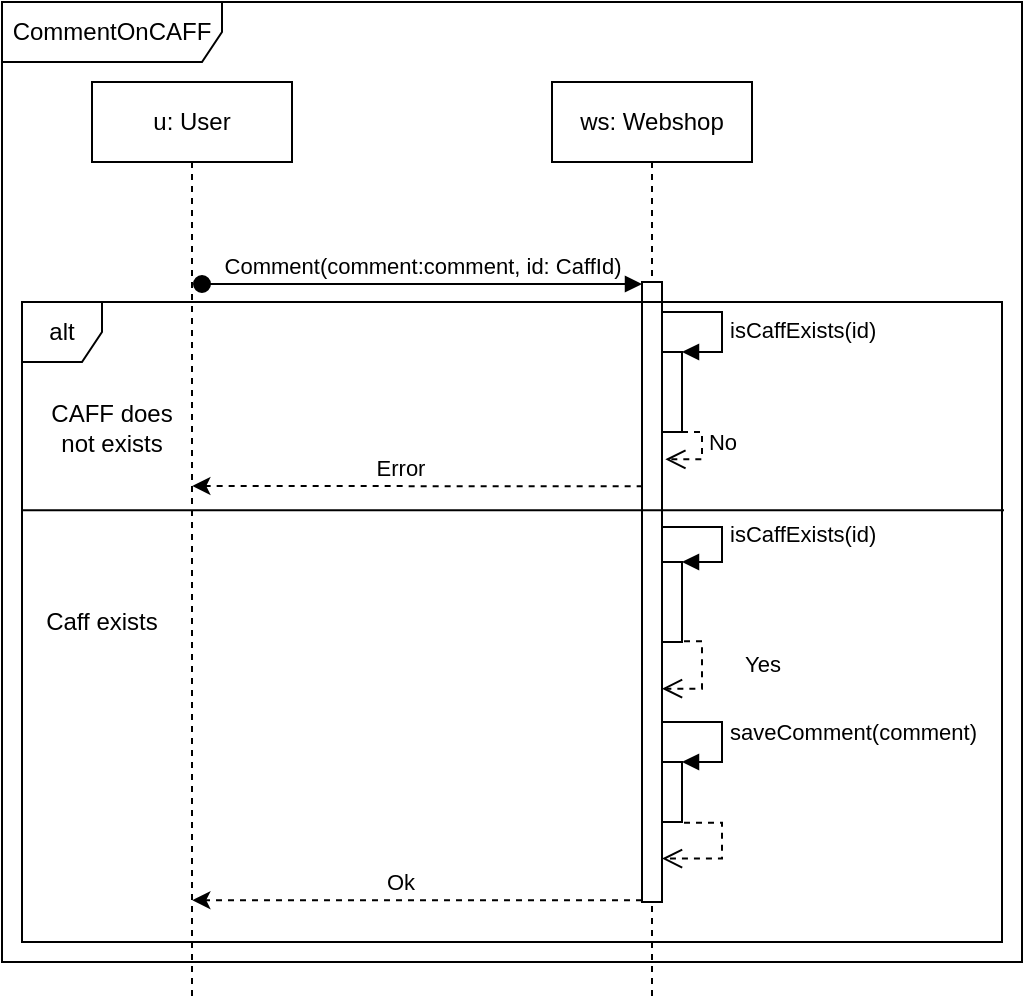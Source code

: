 <mxfile version="13.8.0" type="device"><diagram id="ljVmF7EtKu2NVygBFISB" name="Page-1"><mxGraphModel dx="1178" dy="663" grid="1" gridSize="10" guides="1" tooltips="1" connect="1" arrows="1" fold="1" page="1" pageScale="1" pageWidth="2339" pageHeight="3300" math="0" shadow="0"><root><mxCell id="0"/><mxCell id="1" parent="0"/><mxCell id="yt7Saew8KF61svwIF1-1-3" value="CommentOnCAFF" style="shape=umlFrame;whiteSpace=wrap;html=1;width=110;height=30;" parent="1" vertex="1"><mxGeometry x="520" y="230" width="510" height="480" as="geometry"/></mxCell><mxCell id="yt7Saew8KF61svwIF1-1-1" value="u: User" style="shape=umlLifeline;perimeter=lifelinePerimeter;whiteSpace=wrap;html=1;container=1;collapsible=0;recursiveResize=0;outlineConnect=0;" parent="1" vertex="1"><mxGeometry x="565" y="270" width="100" height="460" as="geometry"/></mxCell><mxCell id="yt7Saew8KF61svwIF1-1-2" value="ws: Webshop" style="shape=umlLifeline;perimeter=lifelinePerimeter;whiteSpace=wrap;html=1;container=1;collapsible=0;recursiveResize=0;outlineConnect=0;" parent="1" vertex="1"><mxGeometry x="795" y="270" width="100" height="460" as="geometry"/></mxCell><mxCell id="yt7Saew8KF61svwIF1-1-5" value="" style="html=1;points=[];perimeter=orthogonalPerimeter;" parent="yt7Saew8KF61svwIF1-1-2" vertex="1"><mxGeometry x="45" y="100" width="10" height="310" as="geometry"/></mxCell><mxCell id="yt7Saew8KF61svwIF1-1-6" value="Comment(comment:comment, id: CaffId)" style="html=1;verticalAlign=bottom;startArrow=oval;endArrow=block;startSize=8;" parent="1" edge="1"><mxGeometry relative="1" as="geometry"><mxPoint x="620" y="371" as="sourcePoint"/><Array as="points"><mxPoint x="695" y="371"/></Array><mxPoint x="840" y="371" as="targetPoint"/></mxGeometry></mxCell><mxCell id="jokaKQCD4VF6xrzXMIXl-1" value="" style="endArrow=classic;html=1;dashed=1;exitX=0;exitY=0.968;exitDx=0;exitDy=0;exitPerimeter=0;" edge="1" parent="1"><mxGeometry width="50" height="50" relative="1" as="geometry"><mxPoint x="840" y="679.08" as="sourcePoint"/><mxPoint x="615.167" y="679.08" as="targetPoint"/></mxGeometry></mxCell><mxCell id="jokaKQCD4VF6xrzXMIXl-2" value="Ok" style="edgeLabel;html=1;align=center;verticalAlign=middle;resizable=0;points=[];" vertex="1" connectable="0" parent="jokaKQCD4VF6xrzXMIXl-1"><mxGeometry x="-0.256" y="-3" relative="1" as="geometry"><mxPoint x="-38" y="-6" as="offset"/></mxGeometry></mxCell><mxCell id="jokaKQCD4VF6xrzXMIXl-4" value="" style="html=1;points=[];perimeter=orthogonalPerimeter;" vertex="1" parent="1"><mxGeometry x="850" y="405" width="10" height="40" as="geometry"/></mxCell><mxCell id="jokaKQCD4VF6xrzXMIXl-5" value="isCaffExists(id)" style="edgeStyle=orthogonalEdgeStyle;html=1;align=left;spacingLeft=2;endArrow=block;rounded=0;entryX=1;entryY=0;exitX=1;exitY=0.077;exitDx=0;exitDy=0;exitPerimeter=0;" edge="1" target="jokaKQCD4VF6xrzXMIXl-4" parent="1" source="yt7Saew8KF61svwIF1-1-5"><mxGeometry x="0.211" relative="1" as="geometry"><mxPoint x="855" y="385" as="sourcePoint"/><Array as="points"><mxPoint x="880" y="385"/><mxPoint x="880" y="405"/></Array><mxPoint as="offset"/></mxGeometry></mxCell><mxCell id="jokaKQCD4VF6xrzXMIXl-6" value="No" style="html=1;verticalAlign=bottom;endArrow=open;dashed=1;endSize=8;entryX=1.167;entryY=0.286;entryDx=0;entryDy=0;entryPerimeter=0;edgeStyle=elbowEdgeStyle;exitX=1;exitY=1;exitDx=0;exitDy=0;exitPerimeter=0;rounded=0;" edge="1" source="jokaKQCD4VF6xrzXMIXl-9" parent="1" target="yt7Saew8KF61svwIF1-1-5"><mxGeometry x="0.127" y="-10" relative="1" as="geometry"><mxPoint x="305" y="445" as="sourcePoint"/><mxPoint x="860" y="475" as="targetPoint"/><Array as="points"><mxPoint x="870" y="460"/></Array><mxPoint x="10" y="10" as="offset"/></mxGeometry></mxCell><mxCell id="jokaKQCD4VF6xrzXMIXl-9" value="" style="html=1;points=[];perimeter=orthogonalPerimeter;" vertex="1" parent="1"><mxGeometry x="850" y="405" width="10" height="40" as="geometry"/></mxCell><mxCell id="jokaKQCD4VF6xrzXMIXl-10" value="" style="endArrow=classic;html=1;dashed=1;exitX=0.033;exitY=0.323;exitDx=0;exitDy=0;exitPerimeter=0;" edge="1" parent="1"><mxGeometry width="50" height="50" relative="1" as="geometry"><mxPoint x="840.33" y="472.13" as="sourcePoint"/><mxPoint x="615.167" y="472" as="targetPoint"/></mxGeometry></mxCell><mxCell id="jokaKQCD4VF6xrzXMIXl-11" value="Error" style="edgeLabel;html=1;align=center;verticalAlign=middle;resizable=0;points=[];" vertex="1" connectable="0" parent="jokaKQCD4VF6xrzXMIXl-10"><mxGeometry x="-0.256" y="-3" relative="1" as="geometry"><mxPoint x="-38" y="-6" as="offset"/></mxGeometry></mxCell><mxCell id="jokaKQCD4VF6xrzXMIXl-12" value="" style="html=1;points=[];perimeter=orthogonalPerimeter;" vertex="1" parent="1"><mxGeometry x="850" y="510" width="10" height="40" as="geometry"/></mxCell><mxCell id="jokaKQCD4VF6xrzXMIXl-13" value="isCaffExists(id)" style="edgeStyle=elbowEdgeStyle;html=1;align=left;spacingLeft=2;endArrow=block;rounded=0;entryX=1;entryY=0;exitX=1.033;exitY=0.395;exitDx=0;exitDy=0;exitPerimeter=0;" edge="1" target="jokaKQCD4VF6xrzXMIXl-12" parent="1" source="yt7Saew8KF61svwIF1-1-5"><mxGeometry relative="1" as="geometry"><mxPoint x="850" y="490" as="sourcePoint"/><Array as="points"><mxPoint x="880" y="500"/></Array></mxGeometry></mxCell><mxCell id="jokaKQCD4VF6xrzXMIXl-14" value="Yes" style="html=1;verticalAlign=bottom;endArrow=open;dashed=1;endSize=8;entryX=1;entryY=0.656;entryDx=0;entryDy=0;entryPerimeter=0;edgeStyle=elbowEdgeStyle;exitX=1.1;exitY=0.992;exitDx=0;exitDy=0;exitPerimeter=0;rounded=0;" edge="1" source="jokaKQCD4VF6xrzXMIXl-12" parent="1" target="yt7Saew8KF61svwIF1-1-5"><mxGeometry x="0.241" y="-30" relative="1" as="geometry"><mxPoint x="305" y="550" as="sourcePoint"/><mxPoint x="860" y="580" as="targetPoint"/><Array as="points"><mxPoint x="870" y="560"/></Array><mxPoint x="30" y="27" as="offset"/></mxGeometry></mxCell><mxCell id="jokaKQCD4VF6xrzXMIXl-15" value="" style="html=1;points=[];perimeter=orthogonalPerimeter;" vertex="1" parent="1"><mxGeometry x="850" y="610" width="10" height="30" as="geometry"/></mxCell><mxCell id="jokaKQCD4VF6xrzXMIXl-16" value="saveComment(comment)" style="edgeStyle=orthogonalEdgeStyle;html=1;align=left;spacingLeft=2;endArrow=block;rounded=0;entryX=1;entryY=0;" edge="1" target="jokaKQCD4VF6xrzXMIXl-15" parent="1"><mxGeometry relative="1" as="geometry"><mxPoint x="850" y="590" as="sourcePoint"/><Array as="points"><mxPoint x="880" y="590"/><mxPoint x="880" y="610"/></Array></mxGeometry></mxCell><mxCell id="jokaKQCD4VF6xrzXMIXl-17" value="" style="html=1;verticalAlign=bottom;endArrow=open;dashed=1;endSize=8;entryX=1;entryY=0.93;entryDx=0;entryDy=0;entryPerimeter=0;edgeStyle=elbowEdgeStyle;exitX=1.1;exitY=1.011;exitDx=0;exitDy=0;exitPerimeter=0;rounded=0;" edge="1" source="jokaKQCD4VF6xrzXMIXl-15" parent="1" target="yt7Saew8KF61svwIF1-1-5"><mxGeometry y="40" relative="1" as="geometry"><mxPoint x="305" y="650" as="sourcePoint"/><mxPoint x="850" y="680" as="targetPoint"/><Array as="points"><mxPoint x="880" y="658"/></Array><mxPoint as="offset"/></mxGeometry></mxCell><mxCell id="jokaKQCD4VF6xrzXMIXl-18" value="alt" style="shape=umlFrame;whiteSpace=wrap;html=1;width=40;height=30;" vertex="1" parent="1"><mxGeometry x="530" y="380" width="490" height="320" as="geometry"/></mxCell><mxCell id="jokaKQCD4VF6xrzXMIXl-19" value="" style="endArrow=none;html=1;exitX=-0.001;exitY=0.321;exitDx=0;exitDy=0;exitPerimeter=0;entryX=1;entryY=0.321;entryDx=0;entryDy=0;entryPerimeter=0;" edge="1" parent="1"><mxGeometry width="50" height="50" relative="1" as="geometry"><mxPoint x="530.51" y="484.14" as="sourcePoint"/><mxPoint x="1021" y="484.14" as="targetPoint"/></mxGeometry></mxCell><mxCell id="jokaKQCD4VF6xrzXMIXl-20" value="CAFF does not exists" style="text;html=1;strokeColor=none;fillColor=none;align=center;verticalAlign=middle;whiteSpace=wrap;rounded=0;" vertex="1" parent="1"><mxGeometry x="540" y="425" width="70" height="35" as="geometry"/></mxCell><mxCell id="jokaKQCD4VF6xrzXMIXl-22" value="Caff exists" style="text;html=1;strokeColor=none;fillColor=none;align=center;verticalAlign=middle;whiteSpace=wrap;rounded=0;" vertex="1" parent="1"><mxGeometry x="530" y="530" width="80" height="20" as="geometry"/></mxCell></root></mxGraphModel></diagram></mxfile>